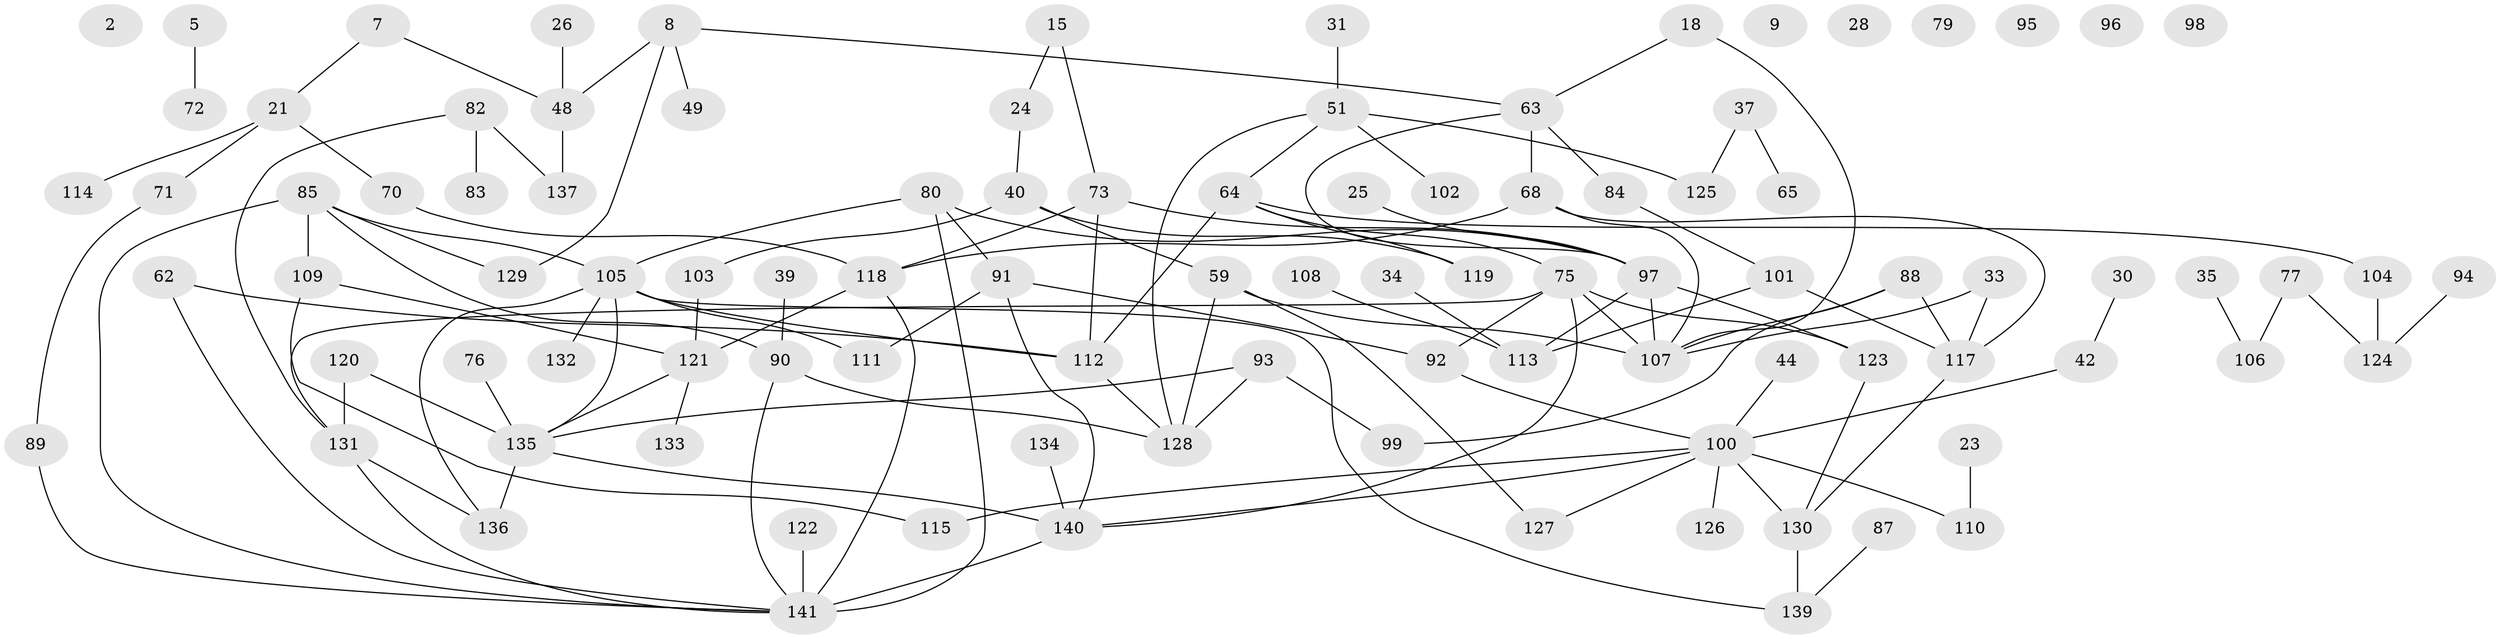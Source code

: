 // original degree distribution, {3: 0.24113475177304963, 0: 0.04964539007092199, 4: 0.12056737588652482, 1: 0.19858156028368795, 2: 0.2553191489361702, 6: 0.028368794326241134, 5: 0.09929078014184398, 8: 0.0070921985815602835}
// Generated by graph-tools (version 1.1) at 2025/44/03/04/25 21:44:09]
// undirected, 98 vertices, 132 edges
graph export_dot {
graph [start="1"]
  node [color=gray90,style=filled];
  2;
  5;
  7;
  8;
  9;
  15;
  18;
  21;
  23;
  24;
  25;
  26;
  28;
  30;
  31;
  33;
  34;
  35;
  37;
  39;
  40;
  42;
  44;
  48;
  49;
  51 [super="+16"];
  59 [super="+53"];
  62;
  63;
  64 [super="+19"];
  65;
  68;
  70;
  71;
  72;
  73;
  75 [super="+27+32+61"];
  76;
  77;
  79;
  80 [super="+38"];
  82;
  83;
  84;
  85;
  87;
  88;
  89 [super="+45"];
  90;
  91 [super="+50"];
  92;
  93;
  94;
  95;
  96;
  97;
  98;
  99;
  100 [super="+13"];
  101;
  102;
  103 [super="+69"];
  104;
  105 [super="+47"];
  106;
  107 [super="+4+66"];
  108;
  109 [super="+12"];
  110;
  111 [super="+54"];
  112 [super="+55"];
  113;
  114;
  115;
  117;
  118;
  119;
  120 [super="+116"];
  121 [super="+36"];
  122;
  123;
  124;
  125;
  126;
  127;
  128 [super="+17+58"];
  129;
  130 [super="+60"];
  131 [super="+3"];
  132;
  133;
  134;
  135 [super="+86"];
  136 [super="+43+78"];
  137;
  139;
  140 [super="+138+67"];
  141 [super="+74+81"];
  5 -- 72;
  7 -- 21;
  7 -- 48;
  8 -- 48;
  8 -- 49;
  8 -- 63;
  8 -- 129;
  15 -- 24;
  15 -- 73;
  18 -- 63;
  18 -- 107;
  21 -- 70;
  21 -- 71;
  21 -- 114;
  23 -- 110;
  24 -- 40;
  25 -- 97;
  26 -- 48;
  30 -- 42;
  31 -- 51;
  33 -- 117;
  33 -- 107;
  34 -- 113;
  35 -- 106;
  37 -- 65;
  37 -- 125;
  39 -- 90;
  40 -- 119;
  40 -- 59 [weight=2];
  40 -- 103;
  42 -- 100;
  44 -- 100 [weight=2];
  48 -- 137;
  51 -- 125;
  51 -- 102;
  51 -- 128;
  51 -- 64;
  59 -- 107 [weight=2];
  59 -- 128;
  59 -- 127;
  62 -- 112;
  62 -- 141;
  63 -- 68;
  63 -- 84;
  63 -- 97;
  64 -- 104;
  64 -- 112;
  64 -- 119;
  64 -- 75;
  68 -- 107;
  68 -- 117;
  68 -- 118;
  70 -- 118;
  71 -- 89;
  73 -- 97;
  73 -- 112;
  73 -- 118;
  75 -- 92;
  75 -- 131 [weight=2];
  75 -- 123;
  75 -- 107;
  75 -- 140 [weight=2];
  76 -- 135;
  77 -- 106;
  77 -- 124;
  80 -- 97;
  80 -- 105;
  80 -- 91;
  80 -- 141;
  82 -- 83;
  82 -- 131;
  82 -- 137;
  84 -- 101;
  85 -- 90;
  85 -- 129;
  85 -- 109;
  85 -- 105;
  85 -- 141;
  87 -- 139;
  88 -- 99;
  88 -- 117;
  88 -- 107;
  89 -- 141;
  90 -- 128;
  90 -- 141;
  91 -- 111;
  91 -- 140;
  91 -- 92;
  92 -- 100;
  93 -- 99;
  93 -- 128;
  93 -- 135;
  94 -- 124;
  97 -- 107 [weight=2];
  97 -- 113;
  97 -- 123;
  100 -- 110;
  100 -- 126;
  100 -- 130;
  100 -- 115;
  100 -- 127;
  100 -- 140;
  101 -- 113;
  101 -- 117;
  103 -- 121;
  104 -- 124;
  105 -- 111;
  105 -- 139;
  105 -- 136;
  105 -- 112;
  105 -- 132;
  105 -- 135;
  108 -- 113;
  109 -- 115;
  109 -- 121;
  112 -- 128;
  117 -- 130;
  118 -- 121;
  118 -- 141;
  120 -- 131 [weight=2];
  120 -- 135 [weight=2];
  121 -- 133;
  121 -- 135;
  122 -- 141;
  123 -- 130;
  130 -- 139;
  131 -- 136;
  131 -- 141;
  134 -- 140;
  135 -- 136 [weight=2];
  135 -- 140;
  140 -- 141 [weight=3];
}
